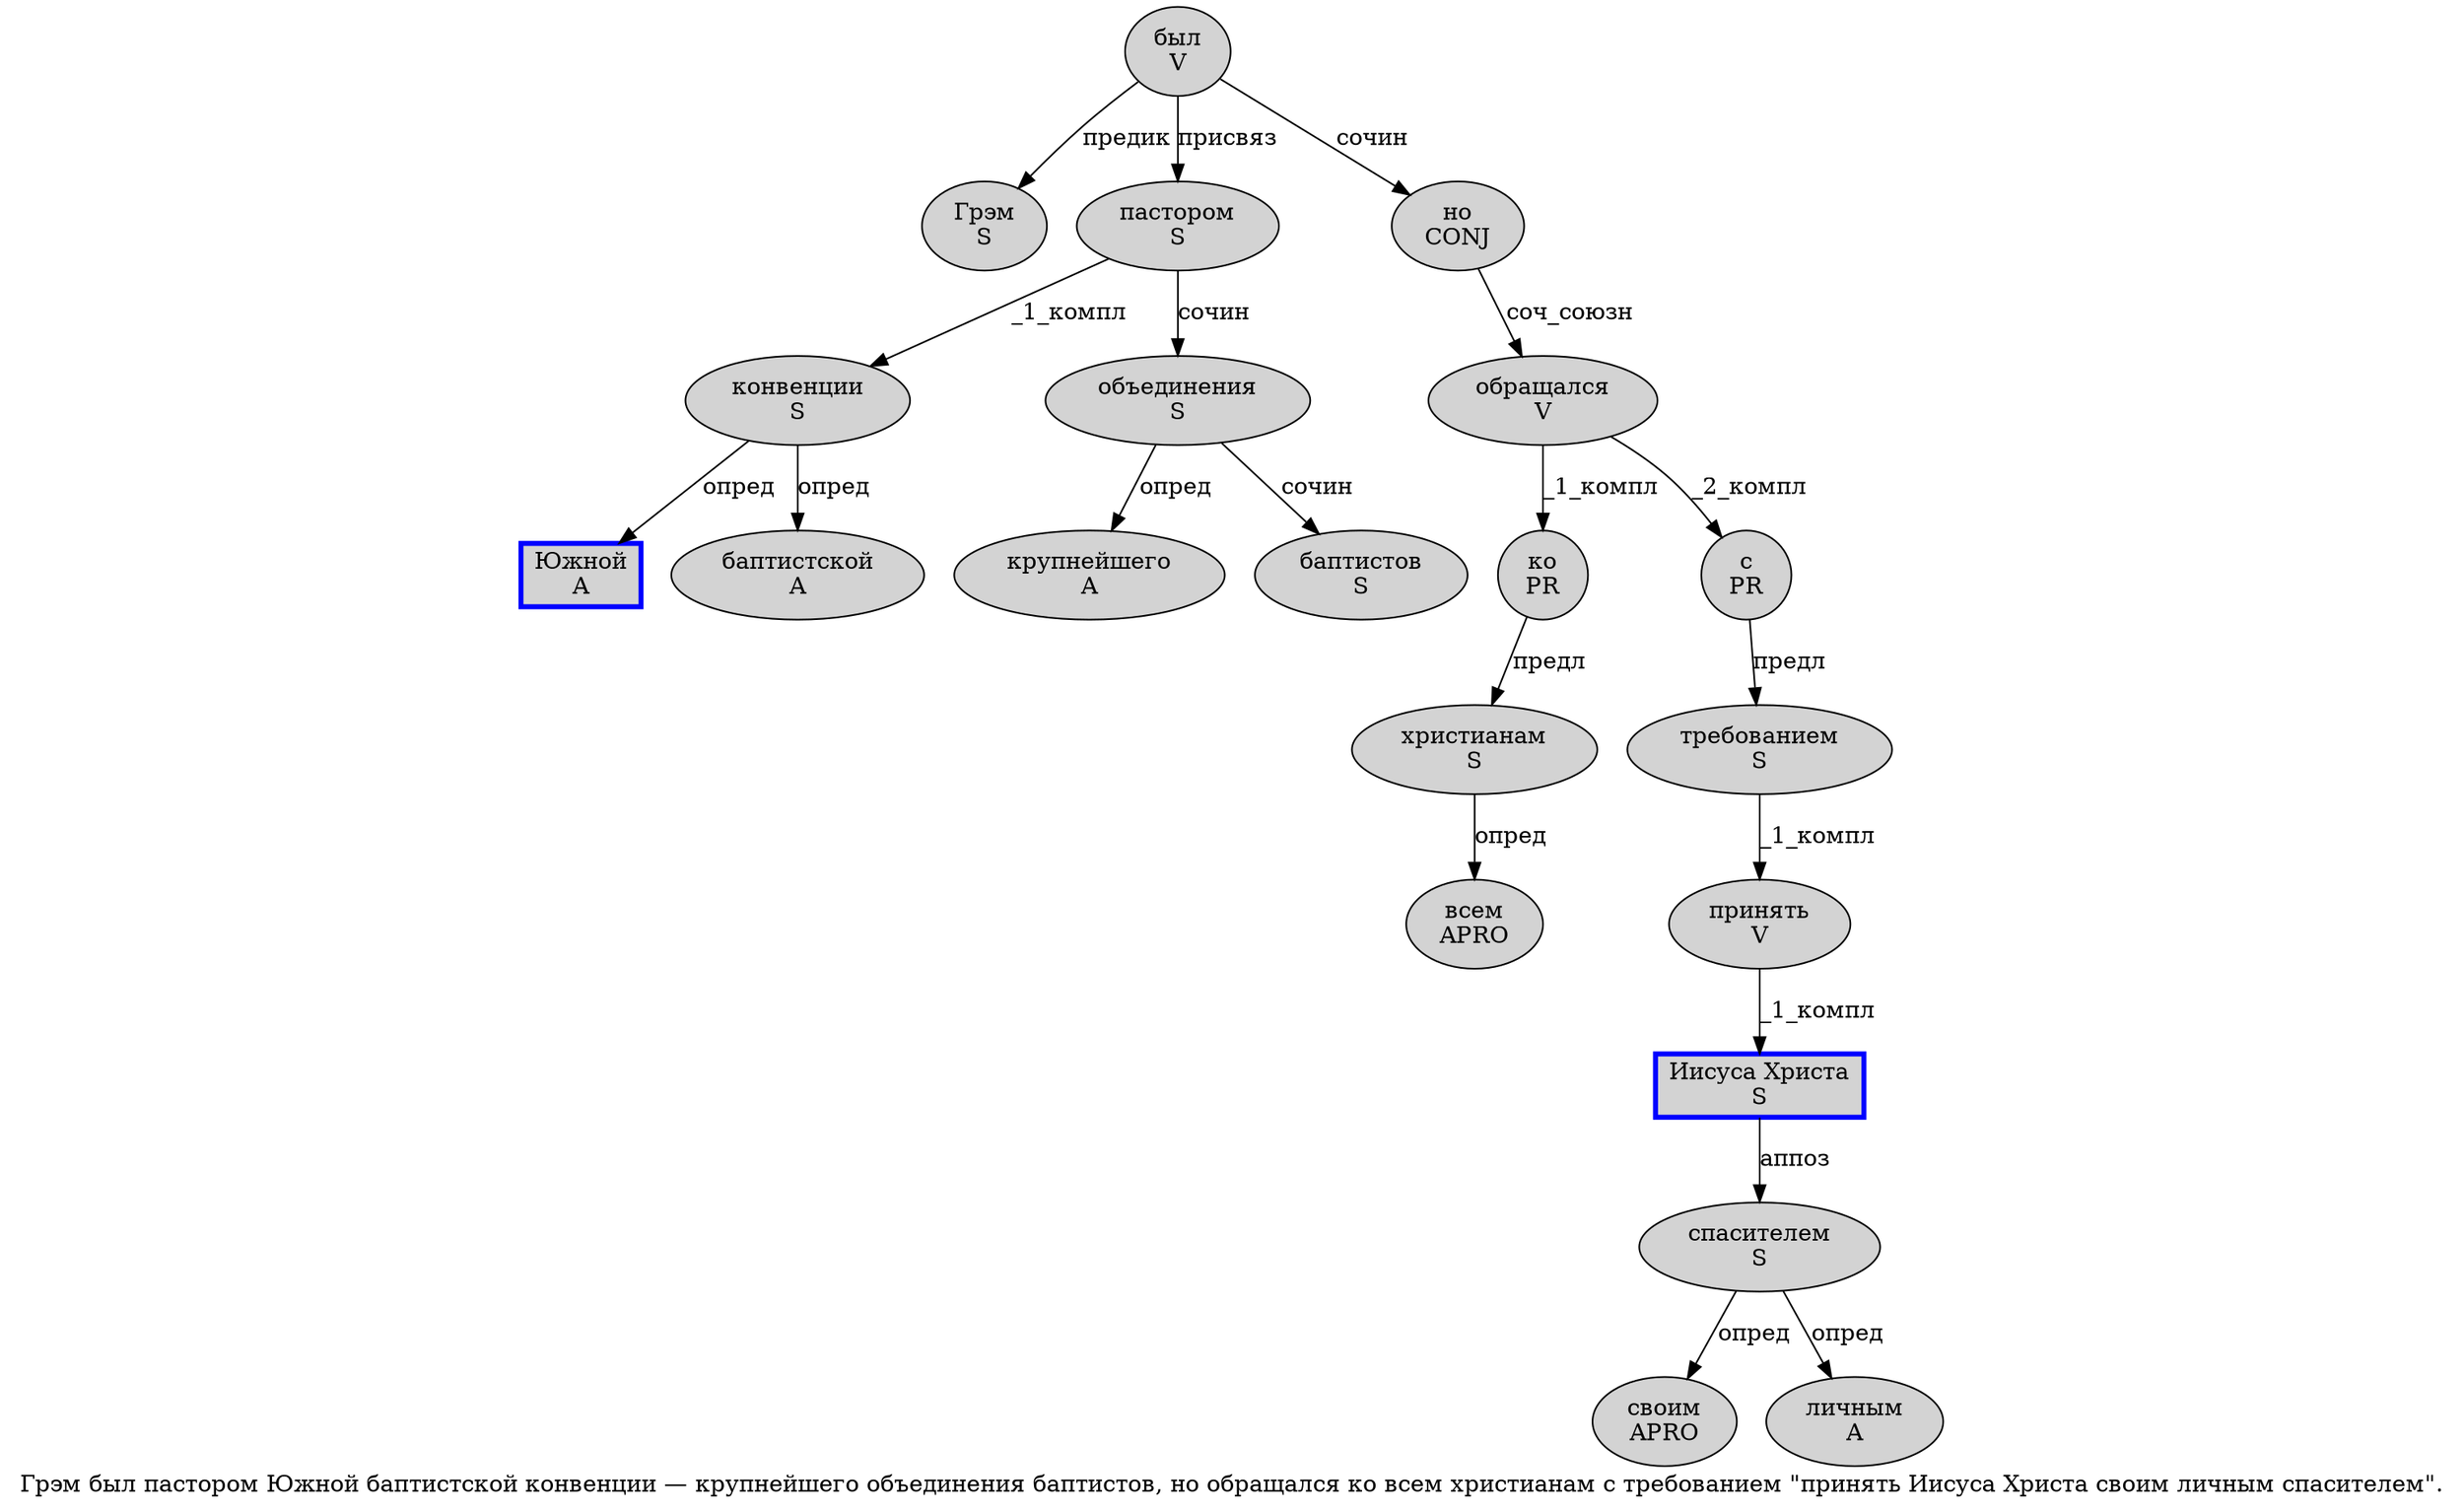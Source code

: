 digraph SENTENCE_451 {
	graph [label="Грэм был пастором Южной баптистской конвенции — крупнейшего объединения баптистов, но обращался ко всем христианам с требованием \"принять Иисуса Христа своим личным спасителем\"."]
	node [style=filled]
		0 [label="Грэм
S" color="" fillcolor=lightgray penwidth=1 shape=ellipse]
		1 [label="был
V" color="" fillcolor=lightgray penwidth=1 shape=ellipse]
		2 [label="пастором
S" color="" fillcolor=lightgray penwidth=1 shape=ellipse]
		3 [label="Южной
A" color=blue fillcolor=lightgray penwidth=3 shape=box]
		4 [label="баптистской
A" color="" fillcolor=lightgray penwidth=1 shape=ellipse]
		5 [label="конвенции
S" color="" fillcolor=lightgray penwidth=1 shape=ellipse]
		7 [label="крупнейшего
A" color="" fillcolor=lightgray penwidth=1 shape=ellipse]
		8 [label="объединения
S" color="" fillcolor=lightgray penwidth=1 shape=ellipse]
		9 [label="баптистов
S" color="" fillcolor=lightgray penwidth=1 shape=ellipse]
		11 [label="но
CONJ" color="" fillcolor=lightgray penwidth=1 shape=ellipse]
		12 [label="обращался
V" color="" fillcolor=lightgray penwidth=1 shape=ellipse]
		13 [label="ко
PR" color="" fillcolor=lightgray penwidth=1 shape=ellipse]
		14 [label="всем
APRO" color="" fillcolor=lightgray penwidth=1 shape=ellipse]
		15 [label="христианам
S" color="" fillcolor=lightgray penwidth=1 shape=ellipse]
		16 [label="с
PR" color="" fillcolor=lightgray penwidth=1 shape=ellipse]
		17 [label="требованием
S" color="" fillcolor=lightgray penwidth=1 shape=ellipse]
		19 [label="принять
V" color="" fillcolor=lightgray penwidth=1 shape=ellipse]
		20 [label="Иисуса Христа
S" color=blue fillcolor=lightgray penwidth=3 shape=box]
		21 [label="своим
APRO" color="" fillcolor=lightgray penwidth=1 shape=ellipse]
		22 [label="личным
A" color="" fillcolor=lightgray penwidth=1 shape=ellipse]
		23 [label="спасителем
S" color="" fillcolor=lightgray penwidth=1 shape=ellipse]
			13 -> 15 [label="предл"]
			17 -> 19 [label="_1_компл"]
			12 -> 13 [label="_1_компл"]
			12 -> 16 [label="_2_компл"]
			20 -> 23 [label="аппоз"]
			15 -> 14 [label="опред"]
			19 -> 20 [label="_1_компл"]
			11 -> 12 [label="соч_союзн"]
			5 -> 3 [label="опред"]
			5 -> 4 [label="опред"]
			1 -> 0 [label="предик"]
			1 -> 2 [label="присвяз"]
			1 -> 11 [label="сочин"]
			8 -> 7 [label="опред"]
			8 -> 9 [label="сочин"]
			16 -> 17 [label="предл"]
			23 -> 21 [label="опред"]
			23 -> 22 [label="опред"]
			2 -> 5 [label="_1_компл"]
			2 -> 8 [label="сочин"]
}